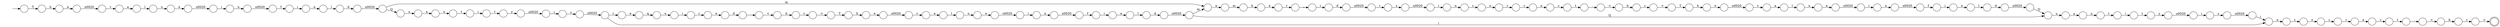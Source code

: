 digraph Automaton {
  rankdir = LR;
  0 [shape=circle,label=""];
  0 -> 22 [label="e"]
  1 [shape=circle,label=""];
  1 -> 48 [label="e"]
  2 [shape=circle,label=""];
  2 -> 12 [label="v"]
  3 [shape=circle,label=""];
  3 -> 68 [label="y"]
  4 [shape=circle,label=""];
  4 -> 67 [label="l"]
  5 [shape=circle,label=""];
  5 -> 14 [label="f"]
  6 [shape=circle,label=""];
  6 -> 103 [label="<"]
  7 [shape=circle,label=""];
  7 -> 27 [label="e"]
  8 [shape=circle,label=""];
  8 -> 114 [label="i"]
  8 -> 42 [label="r"]
  9 [shape=circle,label=""];
  9 -> 135 [label="d"]
  10 [shape=circle,label=""];
  10 -> 4 [label="a"]
  11 [shape=circle,label=""];
  11 -> 46 [label="y"]
  12 [shape=circle,label=""];
  12 -> 86 [label="a"]
  13 [shape=circle,label=""];
  13 -> 122 [label="n"]
  14 [shape=circle,label=""];
  14 -> 24 [label="i"]
  15 [shape=circle,label=""];
  15 -> 94 [label="e"]
  16 [shape=circle,label=""];
  16 -> 90 [label="v"]
  17 [shape=circle,label=""];
  17 -> 59 [label="h"]
  18 [shape=circle,label=""];
  18 -> 30 [label="l"]
  19 [shape=circle,label=""];
  19 -> 99 [label="d"]
  20 [shape=circle,label=""];
  20 -> 100 [label="t"]
  21 [shape=circle,label=""];
  21 -> 1 [label="b"]
  22 [shape=circle,label=""];
  22 -> 37 [label="\u0020"]
  23 [shape=circle,label=""];
  23 -> 134 [label="b"]
  24 [shape=circle,label=""];
  24 -> 127 [label="e"]
  25 [shape=circle,label=""];
  25 -> 85 [label="s"]
  26 [shape=circle,label=""];
  26 -> 28 [label="e"]
  27 [shape=circle,label=""];
  27 -> 77 [label="\u0020"]
  28 [shape=circle,label=""];
  28 -> 19 [label="l"]
  29 [shape=circle,label=""];
  29 -> 11 [label="t"]
  30 [shape=circle,label=""];
  30 -> 60 [label="u"]
  31 [shape=circle,label=""];
  31 -> 129 [label="q"]
  32 [shape=circle,label=""];
  32 -> 15 [label="u"]
  33 [shape=circle,label=""];
  33 -> 98 [label="a"]
  34 [shape=circle,label=""];
  34 -> 13 [label="i"]
  35 [shape=circle,label=""];
  35 -> 0 [label="h"]
  36 [shape=circle,label=""];
  36 -> 39 [label="n"]
  37 [shape=circle,label=""];
  37 -> 10 [label="v"]
  38 [shape=circle,label=""];
  38 -> 92 [label="n"]
  39 [shape=circle,label=""];
  39 -> 58 [label="\u0020"]
  40 [shape=circle,label=""];
  40 -> 120 [label="e"]
  41 [shape=circle,label=""];
  41 -> 114 [label="i"]
  42 [shape=circle,label=""];
  42 -> 31 [label="e"]
  43 [shape=circle,label=""];
  43 -> 83 [label="i"]
  44 [shape=circle,label=""];
  44 -> 8 [label="\u0020"]
  45 [shape=circle,label=""];
  45 -> 116 [label="i"]
  46 [shape=circle,label=""];
  46 -> 130 [label="\u0020"]
  47 [shape=circle,label=""];
  47 -> 104 [label=">"]
  48 [shape=circle,label=""];
  48 -> 78 [label="r"]
  49 [shape=circle,label=""];
  49 -> 53 [label="c"]
  50 [shape=circle,label=""];
  50 -> 118 [label="h"]
  51 [shape=circle,label=""];
  51 -> 69 [label="d"]
  52 [shape=circle,label=""];
  52 -> 56 [label="r"]
  53 [shape=circle,label=""];
  53 -> 131 [label="t"]
  54 [shape=circle,label=""];
  54 -> 34 [label="\u0020"]
  55 [shape=circle,label=""];
  55 -> 115 [label="r"]
  56 [shape=circle,label=""];
  56 -> 71 [label="r"]
  57 [shape=circle,label=""];
  57 -> 117 [label="m"]
  57 -> 80 [label="Q"]
  58 [shape=circle,label=""];
  58 -> 132 [label="f"]
  59 [shape=circle,label=""];
  59 -> 133 [label="e"]
  60 [shape=circle,label=""];
  60 -> 54 [label="e"]
  61 [shape=circle,label=""];
  61 -> 107 [label="o"]
  62 [shape=circle,label=""];
  62 -> 33 [label="u"]
  63 [shape=circle,label=""];
  63 -> 38 [label="a"]
  64 [shape=circle,label=""];
  64 -> 110 [label="r"]
  65 [shape=circle,label=""];
  65 -> 47 [label="r"]
  66 [shape=doublecircle,label=""];
  67 [shape=circle,label=""];
  67 -> 7 [label="u"]
  68 [shape=circle,label=""];
  68 -> 45 [label="\u0020"]
  69 [shape=circle,label=""];
  69 -> 113 [label="\u0020"]
  70 [shape=circle,label=""];
  70 -> 40 [label="r"]
  71 [shape=circle,label=""];
  71 -> 49 [label="e"]
  72 [shape=circle,label=""];
  72 -> 21 [label="m"]
  73 [shape=circle,label=""];
  73 -> 23 [label="<"]
  74 [shape=circle,label=""];
  74 -> 6 [label="."]
  75 [shape=circle,label=""];
  75 -> 2 [label="\u0020"]
  76 [shape=circle,label=""];
  76 -> 96 [label="e"]
  77 [shape=circle,label=""];
  77 -> 36 [label="i"]
  78 [shape=circle,label=""];
  78 -> 111 [label="_"]
  79 [shape=circle,label=""];
  79 -> 102 [label="t"]
  80 [shape=circle,label=""];
  80 -> 63 [label="u"]
  81 [shape=circle,label=""];
  81 -> 3 [label="t"]
  82 [shape=circle,label=""];
  82 -> 105 [label="<"]
  83 [shape=circle,label=""];
  83 -> 87 [label="n"]
  84 [shape=circle,label=""];
  84 -> 79 [label="c"]
  85 [shape=circle,label=""];
  85 -> 41 [label="\u0020"]
  86 [shape=circle,label=""];
  86 -> 32 [label="l"]
  87 [shape=circle,label=""];
  87 -> 61 [label="c"]
  88 [shape=circle,label=""];
  88 -> 66 [label=">"]
  89 [shape=circle,label=""];
  89 -> 106 [label="d"]
  90 [shape=circle,label=""];
  90 -> 18 [label="a"]
  91 [shape=circle,label=""];
  initial [shape=plaintext,label=""];
  initial -> 91
  91 -> 17 [label="T"]
  92 [shape=circle,label=""];
  92 -> 121 [label="t"]
  93 [shape=circle,label=""];
  93 -> 52 [label="o"]
  94 [shape=circle,label=""];
  94 -> 101 [label="\u0020"]
  95 [shape=circle,label=""];
  95 -> 108 [label="s"]
  96 [shape=circle,label=""];
  96 -> 51 [label="l"]
  97 [shape=circle,label=""];
  97 -> 26 [label="i"]
  98 [shape=circle,label=""];
  98 -> 20 [label="n"]
  99 [shape=circle,label=""];
  99 -> 124 [label="\u0020"]
  100 [shape=circle,label=""];
  100 -> 29 [label="i"]
  101 [shape=circle,label=""];
  101 -> 112 [label="i"]
  102 [shape=circle,label=""];
  102 -> 82 [label="."]
  103 [shape=circle,label=""];
  103 -> 64 [label="b"]
  104 [shape=circle,label=""];
  104 -> 50 [label="T"]
  105 [shape=circle,label=""];
  105 -> 65 [label="b"]
  106 [shape=circle,label=""];
  106 -> 126 [label="\u0020"]
  107 [shape=circle,label=""];
  107 -> 55 [label="r"]
  108 [shape=circle,label=""];
  108 -> 43 [label="\u0020"]
  109 [shape=circle,label=""];
  109 -> 97 [label="f"]
  110 [shape=circle,label=""];
  110 -> 119 [label=">"]
  111 [shape=circle,label=""];
  111 -> 89 [label="i"]
  112 [shape=circle,label=""];
  112 -> 125 [label="n"]
  113 [shape=circle,label=""];
  113 -> 117 [label="m"]
  113 -> 62 [label="Q"]
  114 [shape=circle,label=""];
  114 -> 128 [label="n"]
  115 [shape=circle,label=""];
  115 -> 84 [label="e"]
  116 [shape=circle,label=""];
  116 -> 44 [label="s"]
  117 [shape=circle,label=""];
  117 -> 72 [label="e"]
  118 [shape=circle,label=""];
  118 -> 75 [label="e"]
  119 [shape=circle,label=""];
  119 -> 35 [label="T"]
  120 [shape=circle,label=""];
  120 -> 74 [label="d"]
  121 [shape=circle,label=""];
  121 -> 81 [label="i"]
  122 [shape=circle,label=""];
  122 -> 5 [label="\u0020"]
  123 [shape=circle,label=""];
  123 -> 70 [label="i"]
  124 [shape=circle,label=""];
  124 -> 62 [label="Q"]
  125 [shape=circle,label=""];
  125 -> 109 [label="\u0020"]
  126 [shape=circle,label=""];
  126 -> 95 [label="i"]
  127 [shape=circle,label=""];
  127 -> 9 [label="l"]
  128 [shape=circle,label=""];
  128 -> 93 [label="c"]
  129 [shape=circle,label=""];
  129 -> 123 [label="u"]
  130 [shape=circle,label=""];
  130 -> 25 [label="i"]
  131 [shape=circle,label=""];
  131 -> 73 [label="."]
  132 [shape=circle,label=""];
  132 -> 76 [label="i"]
  133 [shape=circle,label=""];
  133 -> 16 [label="\u0020"]
  134 [shape=circle,label=""];
  134 -> 88 [label="r"]
  135 [shape=circle,label=""];
  135 -> 57 [label="\u0020"]
}


